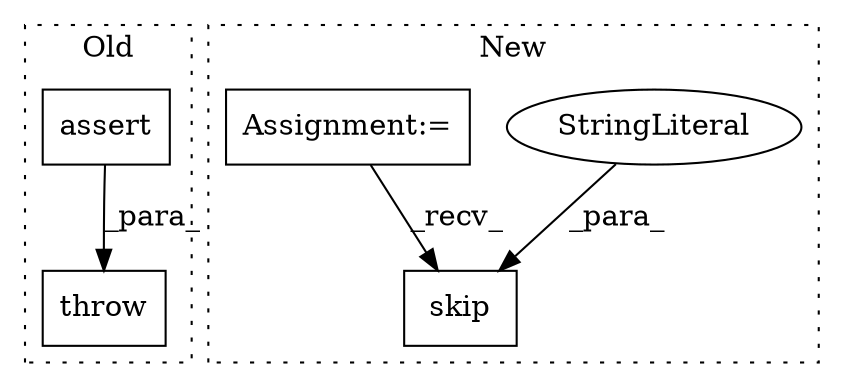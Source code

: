 digraph G {
subgraph cluster0 {
1 [label="throw" a="53" s="353" l="6" shape="box"];
4 [label="assert" a="32" s="359,423" l="15,1" shape="box"];
label = "Old";
style="dotted";
}
subgraph cluster1 {
2 [label="skip" a="32" s="376,430" l="5,1" shape="box"];
3 [label="StringLiteral" a="45" s="381" l="49" shape="ellipse"];
5 [label="Assignment:=" a="7" s="291" l="6" shape="box"];
label = "New";
style="dotted";
}
3 -> 2 [label="_para_"];
4 -> 1 [label="_para_"];
5 -> 2 [label="_recv_"];
}